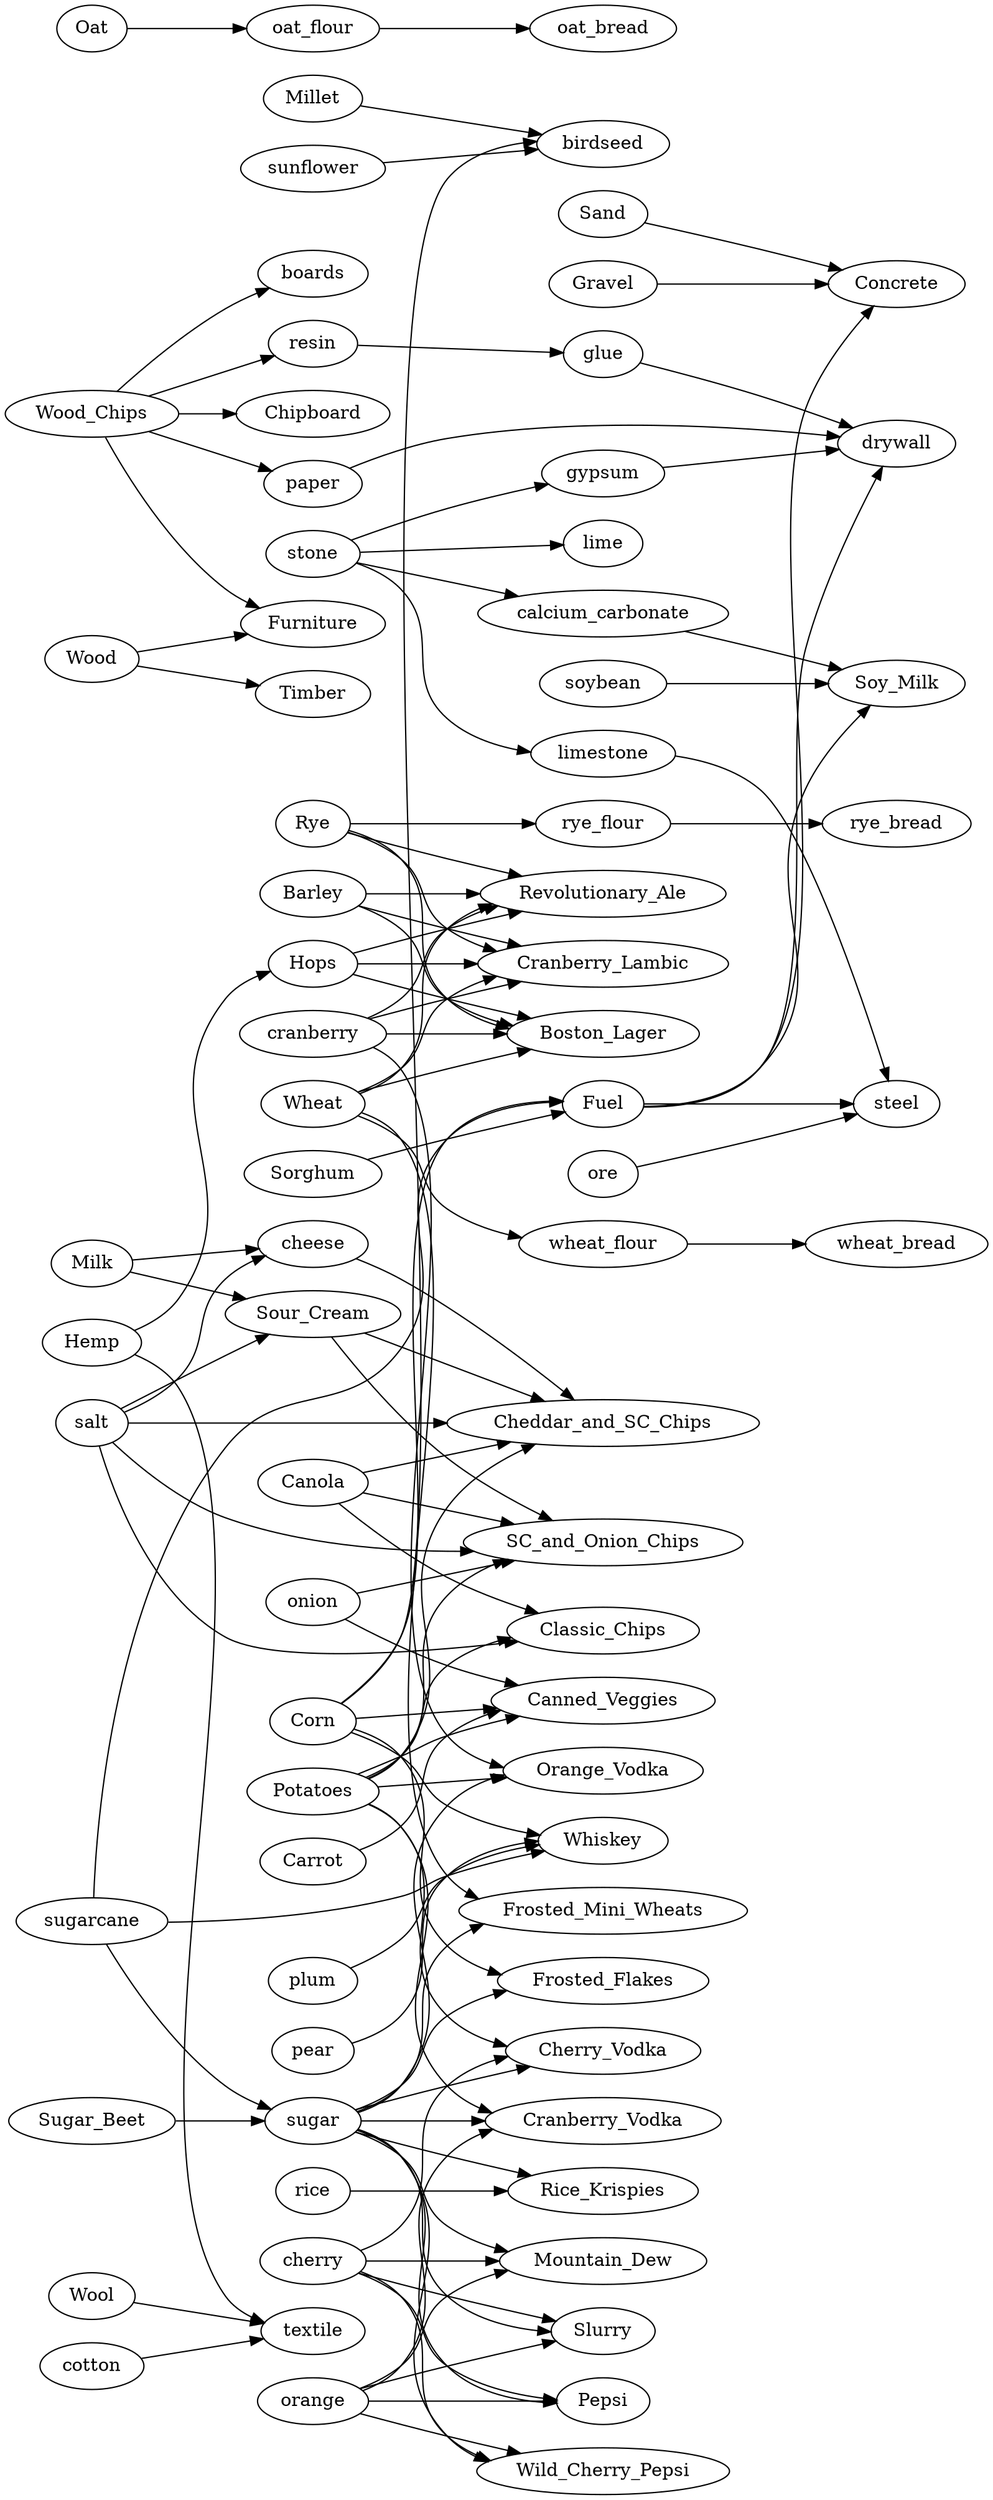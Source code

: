 digraph pv {
    rankdir=LR;

    // Blackcap Birdseed
    Millet      -> birdseed
    sunflower   -> birdseed
    Corn        -> birdseed

    // Grain Mill
    Wheat   -> wheat_flour
    Rye     -> rye_flour
    Oat     -> oat_flour

    // Sugar Refinery
    Sugar_Beet  -> sugar
    sugarcane   -> sugar

    // Hops and Props
    Hemp        -> Hops

    // Pjevs Concrete
    Sand        -> Concrete
    Gravel      -> Concrete
    Fuel        -> Concrete

    // Heartland Bread
    wheat_flour -> wheat_bread

    oat_flour   -> oat_bread

    rye_flour   -> rye_bread

    // Cogent Forest Products
    Wood_Chips  -> paper

    Wood_Chips  -> resin

    Wood_Chips  -> boards

    // Sam Adams
    Wheat       -> Boston_Lager
    Barley      -> Boston_Lager
    Hops        -> Boston_Lager
    cranberry   -> Boston_Lager
    Rye         -> Boston_Lager

    Wheat       -> Revolutionary_Ale
    Barley      -> Revolutionary_Ale
    Hops        -> Revolutionary_Ale
    cranberry   -> Revolutionary_Ale
    Rye         -> Revolutionary_Ale

    Wheat       -> Cranberry_Lambic
    Barley      -> Cranberry_Lambic
    Hops        -> Cranberry_Lambic
    cranberry   -> Cranberry_Lambic
    Rye         -> Cranberry_Lambic

    // Kellogs
    Wheat       -> Frosted_Mini_Wheats
    sugar       -> Frosted_Mini_Wheats

    Corn        -> Frosted_Flakes
    sugar       -> Frosted_Flakes

    rice        -> Rice_Krispies
    sugar       -> Rice_Krispies

    // Frito Lay
    Potatoes    -> Classic_Chips
    Canola      -> Classic_Chips
    salt        -> Classic_Chips

    Potatoes    -> Cheddar_and_SC_Chips
    Canola      -> Cheddar_and_SC_Chips
    salt        -> Cheddar_and_SC_Chips
    cheese      -> Cheddar_and_SC_Chips
    Sour_Cream  -> Cheddar_and_SC_Chips

    Potatoes    -> SC_and_Onion_Chips
    Canola      -> SC_and_Onion_Chips
    onion       -> SC_and_Onion_Chips
    salt        -> SC_and_Onion_Chips
    Sour_Cream  -> SC_and_Onion_Chips

    // National Gypsum
    glue        -> drywall
    paper       -> drywall
    gypsum      -> drywall
    Fuel        -> drywall

    // Pepsi
    sugar       -> Pepsi
    cherry      -> Pepsi
    orange      -> Pepsi

    sugar       -> Wild_Cherry_Pepsi
    cherry      -> Wild_Cherry_Pepsi
    orange      -> Wild_Cherry_Pepsi

    sugar       -> Mountain_Dew
    cherry      -> Mountain_Dew
    orange      -> Mountain_Dew

    sugar       -> Slurry
    cherry      -> Slurry
    orange      -> Slurry

    // F.M. Textile
    cotton      -> textile
    Hemp        -> textile
    Wool        -> textile

    // User Glue
    resin       -> glue

    // Smirnoff
    Potatoes    -> Cherry_Vodka
    sugar       -> Cherry_Vodka
    cherry      -> Cherry_Vodka

    Potatoes    -> Orange_Vodka
    sugar       -> Orange_Vodka
    cranberry   -> Orange_Vodka

    Potatoes    -> Cranberry_Vodka
    sugar       -> Cranberry_Vodka
    orange      -> Cranberry_Vodka

    // Silk Soymilk
    soybean     -> Soy_Milk
    calcium_carbonate -> Soy_Milk
    Fuel        -> Soy_Milk

    // Shell Fuel
    Sorghum     -> Fuel
    sugarcane   -> Fuel
    Corn        -> Fuel

    // Borden Dairy
    Milk        -> cheese
    salt        -> cheese

    Milk        -> Sour_Cream
    salt        -> Sour_Cream

    // Stone Processing
    stone       -> lime
    stone       -> limestone
    stone       -> calcium_carbonate
    stone       -> gypsum

    // Popcorn Suttons
    pear        -> Whiskey
    plum        -> Whiskey
    sugarcane   -> Whiskey
    Corn        -> Whiskey

    // Krystal Steel
    ore         -> steel
    limestone   -> steel
    Fuel        -> steel

    // Furniture Factory
    Wood_Chips  -> Chipboard

    Wood        -> Timber

    Wood_Chips  -> Furniture
    Wood        -> Furniture

    // Delmonte
    Potatoes    -> Canned_Veggies
    Corn        -> Canned_Veggies
    onion       -> Canned_Veggies
    Carrot      -> Canned_Veggies
}
